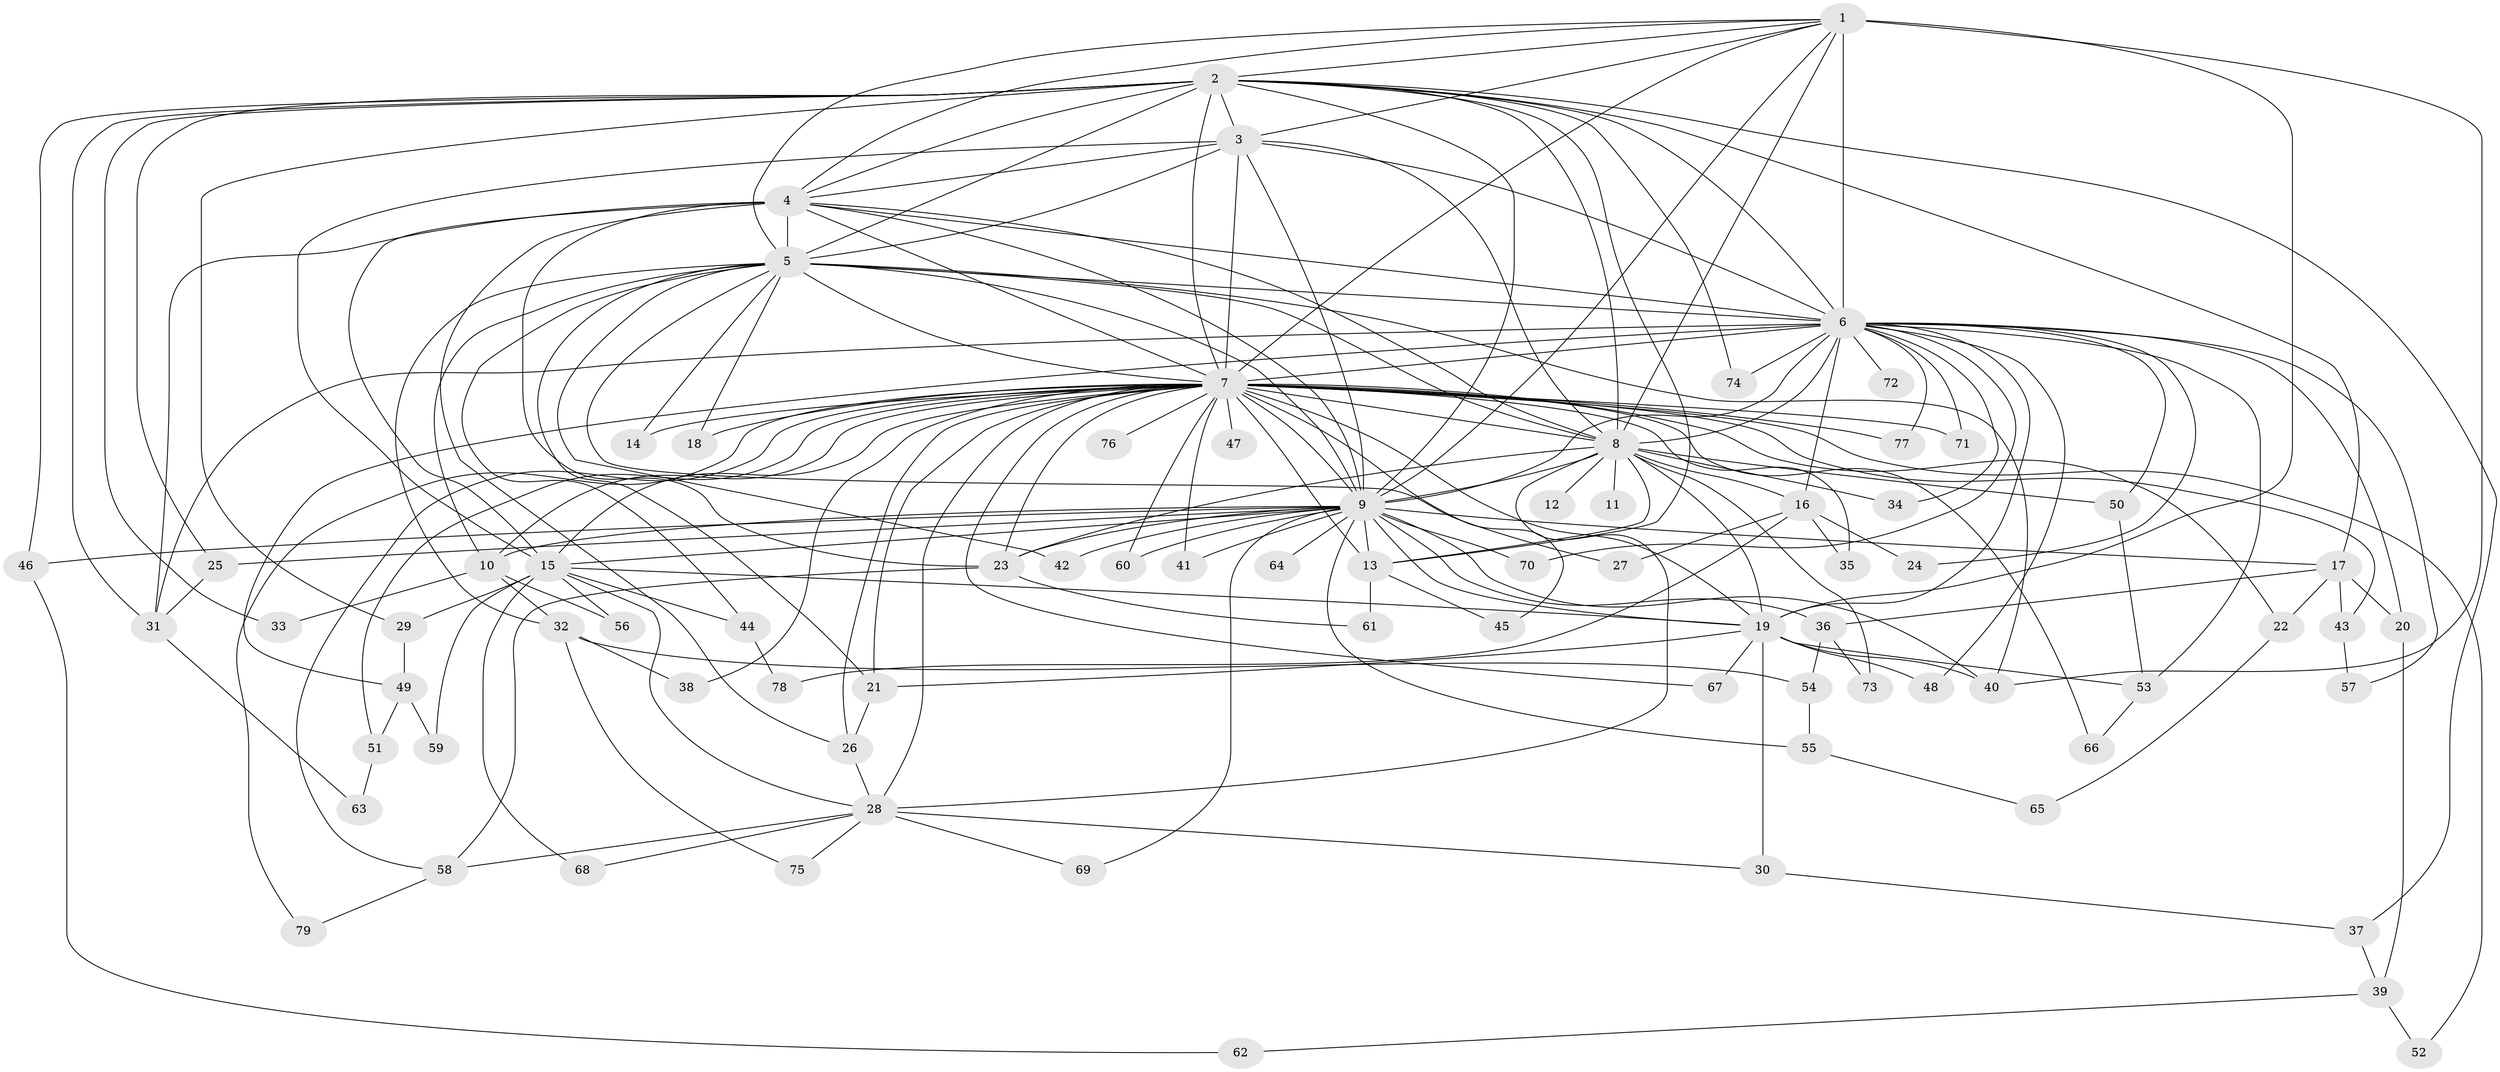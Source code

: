 // original degree distribution, {25: 0.007633587786259542, 22: 0.03816793893129771, 21: 0.007633587786259542, 26: 0.007633587786259542, 29: 0.007633587786259542, 32: 0.007633587786259542, 7: 0.007633587786259542, 2: 0.5648854961832062, 4: 0.0916030534351145, 3: 0.1984732824427481, 5: 0.030534351145038167, 6: 0.015267175572519083, 8: 0.007633587786259542, 10: 0.007633587786259542}
// Generated by graph-tools (version 1.1) at 2025/49/03/04/25 22:49:27]
// undirected, 79 vertices, 191 edges
graph export_dot {
  node [color=gray90,style=filled];
  1;
  2;
  3;
  4;
  5;
  6;
  7;
  8;
  9;
  10;
  11;
  12;
  13;
  14;
  15;
  16;
  17;
  18;
  19;
  20;
  21;
  22;
  23;
  24;
  25;
  26;
  27;
  28;
  29;
  30;
  31;
  32;
  33;
  34;
  35;
  36;
  37;
  38;
  39;
  40;
  41;
  42;
  43;
  44;
  45;
  46;
  47;
  48;
  49;
  50;
  51;
  52;
  53;
  54;
  55;
  56;
  57;
  58;
  59;
  60;
  61;
  62;
  63;
  64;
  65;
  66;
  67;
  68;
  69;
  70;
  71;
  72;
  73;
  74;
  75;
  76;
  77;
  78;
  79;
  1 -- 2 [weight=1.0];
  1 -- 3 [weight=2.0];
  1 -- 4 [weight=1.0];
  1 -- 5 [weight=1.0];
  1 -- 6 [weight=1.0];
  1 -- 7 [weight=4.0];
  1 -- 8 [weight=2.0];
  1 -- 9 [weight=1.0];
  1 -- 19 [weight=11.0];
  1 -- 40 [weight=1.0];
  2 -- 3 [weight=2.0];
  2 -- 4 [weight=2.0];
  2 -- 5 [weight=1.0];
  2 -- 6 [weight=1.0];
  2 -- 7 [weight=3.0];
  2 -- 8 [weight=1.0];
  2 -- 9 [weight=2.0];
  2 -- 13 [weight=1.0];
  2 -- 17 [weight=1.0];
  2 -- 25 [weight=1.0];
  2 -- 29 [weight=1.0];
  2 -- 31 [weight=1.0];
  2 -- 33 [weight=1.0];
  2 -- 37 [weight=1.0];
  2 -- 46 [weight=1.0];
  2 -- 74 [weight=1.0];
  3 -- 4 [weight=1.0];
  3 -- 5 [weight=2.0];
  3 -- 6 [weight=1.0];
  3 -- 7 [weight=10.0];
  3 -- 8 [weight=1.0];
  3 -- 9 [weight=2.0];
  3 -- 15 [weight=1.0];
  4 -- 5 [weight=1.0];
  4 -- 6 [weight=2.0];
  4 -- 7 [weight=2.0];
  4 -- 8 [weight=1.0];
  4 -- 9 [weight=2.0];
  4 -- 15 [weight=1.0];
  4 -- 23 [weight=6.0];
  4 -- 26 [weight=1.0];
  4 -- 31 [weight=1.0];
  5 -- 6 [weight=1.0];
  5 -- 7 [weight=3.0];
  5 -- 8 [weight=1.0];
  5 -- 9 [weight=1.0];
  5 -- 10 [weight=2.0];
  5 -- 14 [weight=1.0];
  5 -- 18 [weight=1.0];
  5 -- 21 [weight=1.0];
  5 -- 27 [weight=1.0];
  5 -- 32 [weight=1.0];
  5 -- 40 [weight=1.0];
  5 -- 42 [weight=1.0];
  5 -- 44 [weight=1.0];
  6 -- 7 [weight=2.0];
  6 -- 8 [weight=1.0];
  6 -- 9 [weight=2.0];
  6 -- 16 [weight=1.0];
  6 -- 19 [weight=1.0];
  6 -- 20 [weight=1.0];
  6 -- 24 [weight=1.0];
  6 -- 31 [weight=1.0];
  6 -- 34 [weight=1.0];
  6 -- 48 [weight=1.0];
  6 -- 49 [weight=1.0];
  6 -- 50 [weight=1.0];
  6 -- 53 [weight=1.0];
  6 -- 57 [weight=1.0];
  6 -- 70 [weight=1.0];
  6 -- 71 [weight=1.0];
  6 -- 72 [weight=1.0];
  6 -- 74 [weight=1.0];
  6 -- 77 [weight=1.0];
  7 -- 8 [weight=2.0];
  7 -- 9 [weight=2.0];
  7 -- 10 [weight=1.0];
  7 -- 13 [weight=1.0];
  7 -- 14 [weight=1.0];
  7 -- 15 [weight=2.0];
  7 -- 18 [weight=1.0];
  7 -- 19 [weight=4.0];
  7 -- 21 [weight=1.0];
  7 -- 22 [weight=1.0];
  7 -- 23 [weight=2.0];
  7 -- 26 [weight=1.0];
  7 -- 28 [weight=2.0];
  7 -- 35 [weight=1.0];
  7 -- 38 [weight=1.0];
  7 -- 41 [weight=1.0];
  7 -- 43 [weight=1.0];
  7 -- 45 [weight=1.0];
  7 -- 47 [weight=2.0];
  7 -- 51 [weight=1.0];
  7 -- 52 [weight=1.0];
  7 -- 58 [weight=1.0];
  7 -- 60 [weight=1.0];
  7 -- 66 [weight=1.0];
  7 -- 67 [weight=1.0];
  7 -- 71 [weight=1.0];
  7 -- 76 [weight=1.0];
  7 -- 77 [weight=1.0];
  7 -- 79 [weight=1.0];
  8 -- 9 [weight=2.0];
  8 -- 11 [weight=1.0];
  8 -- 12 [weight=1.0];
  8 -- 13 [weight=1.0];
  8 -- 16 [weight=1.0];
  8 -- 19 [weight=2.0];
  8 -- 23 [weight=1.0];
  8 -- 28 [weight=1.0];
  8 -- 34 [weight=1.0];
  8 -- 50 [weight=1.0];
  8 -- 73 [weight=1.0];
  9 -- 10 [weight=1.0];
  9 -- 13 [weight=1.0];
  9 -- 15 [weight=1.0];
  9 -- 17 [weight=1.0];
  9 -- 19 [weight=1.0];
  9 -- 23 [weight=2.0];
  9 -- 25 [weight=1.0];
  9 -- 36 [weight=1.0];
  9 -- 40 [weight=1.0];
  9 -- 41 [weight=1.0];
  9 -- 42 [weight=1.0];
  9 -- 46 [weight=1.0];
  9 -- 55 [weight=1.0];
  9 -- 60 [weight=1.0];
  9 -- 64 [weight=1.0];
  9 -- 69 [weight=1.0];
  9 -- 70 [weight=1.0];
  10 -- 32 [weight=1.0];
  10 -- 33 [weight=1.0];
  10 -- 56 [weight=1.0];
  13 -- 45 [weight=1.0];
  13 -- 61 [weight=1.0];
  15 -- 19 [weight=1.0];
  15 -- 28 [weight=1.0];
  15 -- 29 [weight=1.0];
  15 -- 44 [weight=1.0];
  15 -- 56 [weight=1.0];
  15 -- 59 [weight=1.0];
  15 -- 68 [weight=1.0];
  16 -- 24 [weight=1.0];
  16 -- 27 [weight=1.0];
  16 -- 35 [weight=1.0];
  16 -- 78 [weight=1.0];
  17 -- 20 [weight=1.0];
  17 -- 22 [weight=1.0];
  17 -- 36 [weight=1.0];
  17 -- 43 [weight=1.0];
  19 -- 21 [weight=1.0];
  19 -- 30 [weight=1.0];
  19 -- 40 [weight=1.0];
  19 -- 48 [weight=1.0];
  19 -- 53 [weight=1.0];
  19 -- 67 [weight=1.0];
  20 -- 39 [weight=1.0];
  21 -- 26 [weight=1.0];
  22 -- 65 [weight=1.0];
  23 -- 58 [weight=1.0];
  23 -- 61 [weight=1.0];
  25 -- 31 [weight=1.0];
  26 -- 28 [weight=1.0];
  28 -- 30 [weight=1.0];
  28 -- 58 [weight=1.0];
  28 -- 68 [weight=1.0];
  28 -- 69 [weight=1.0];
  28 -- 75 [weight=1.0];
  29 -- 49 [weight=1.0];
  30 -- 37 [weight=1.0];
  31 -- 63 [weight=1.0];
  32 -- 38 [weight=1.0];
  32 -- 54 [weight=1.0];
  32 -- 75 [weight=1.0];
  36 -- 54 [weight=1.0];
  36 -- 73 [weight=1.0];
  37 -- 39 [weight=1.0];
  39 -- 52 [weight=1.0];
  39 -- 62 [weight=1.0];
  43 -- 57 [weight=1.0];
  44 -- 78 [weight=1.0];
  46 -- 62 [weight=1.0];
  49 -- 51 [weight=1.0];
  49 -- 59 [weight=1.0];
  50 -- 53 [weight=1.0];
  51 -- 63 [weight=1.0];
  53 -- 66 [weight=1.0];
  54 -- 55 [weight=1.0];
  55 -- 65 [weight=1.0];
  58 -- 79 [weight=1.0];
}
